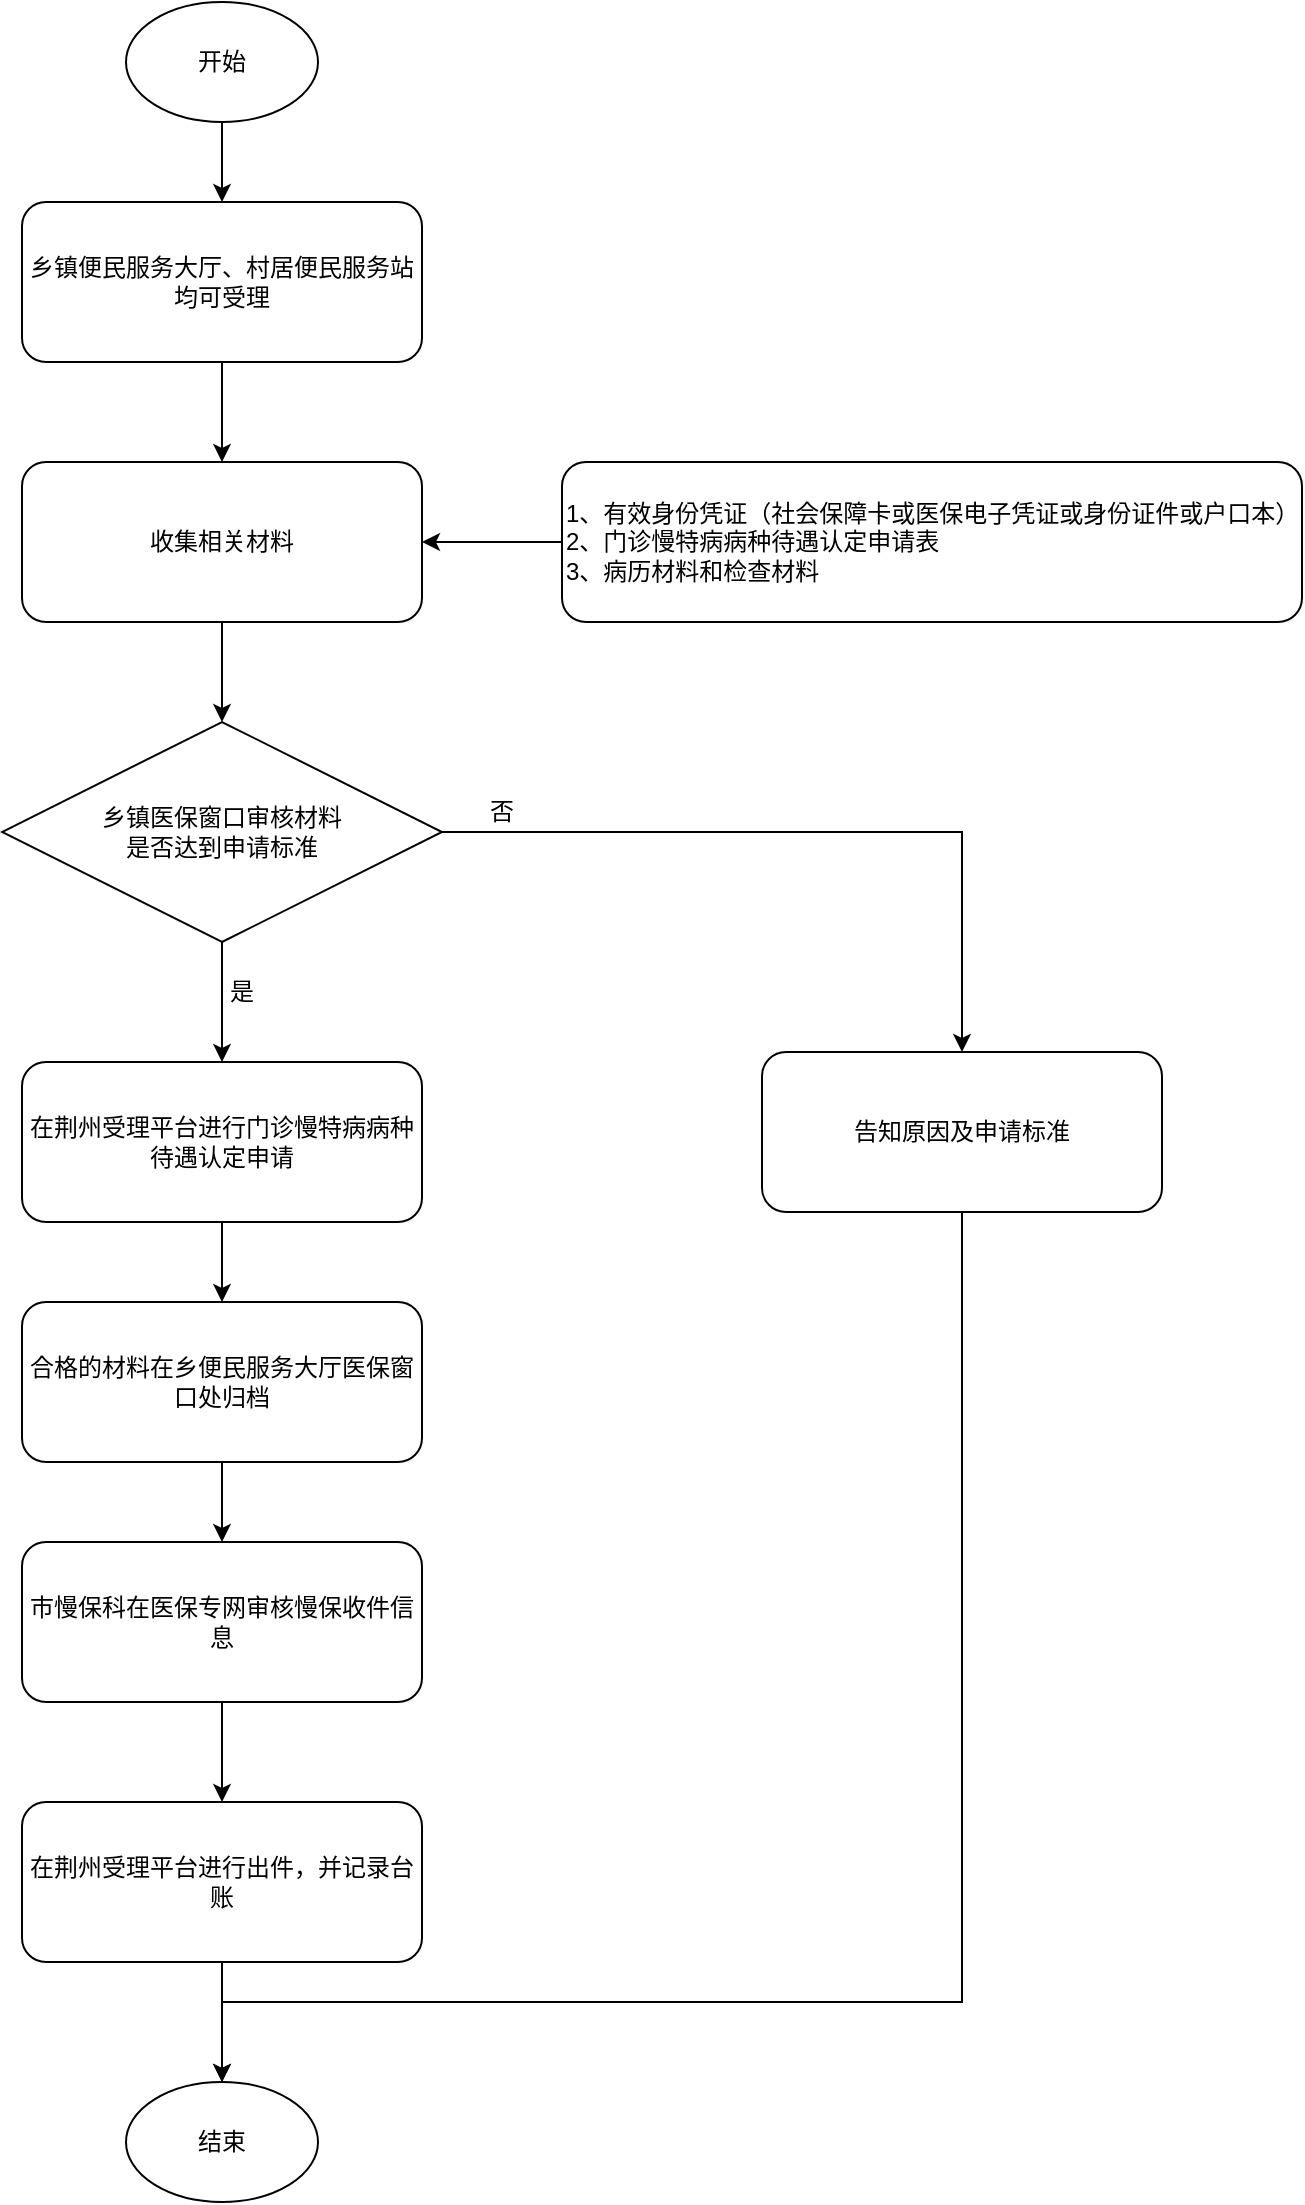 <mxfile version="22.0.8" type="github">
  <diagram name="第 1 页" id="zYQkf0oS7l_Wd5UYFt0w">
    <mxGraphModel dx="2785" dy="1460" grid="1" gridSize="10" guides="1" tooltips="1" connect="1" arrows="1" fold="1" page="1" pageScale="1" pageWidth="827" pageHeight="1169" math="0" shadow="0">
      <root>
        <mxCell id="0" />
        <mxCell id="1" parent="0" />
        <mxCell id="MoBmle4iaVLPQ8r7kCBZ-3" style="edgeStyle=orthogonalEdgeStyle;rounded=0;orthogonalLoop=1;jettySize=auto;html=1;exitX=0.5;exitY=1;exitDx=0;exitDy=0;entryX=0.5;entryY=0;entryDx=0;entryDy=0;" parent="1" source="MoBmle4iaVLPQ8r7kCBZ-1" target="MoBmle4iaVLPQ8r7kCBZ-2" edge="1">
          <mxGeometry relative="1" as="geometry" />
        </mxCell>
        <mxCell id="MoBmle4iaVLPQ8r7kCBZ-1" value="开始" style="ellipse;whiteSpace=wrap;html=1;flipV=1;" parent="1" vertex="1">
          <mxGeometry x="172" y="35" width="96" height="60" as="geometry" />
        </mxCell>
        <mxCell id="MoBmle4iaVLPQ8r7kCBZ-6" style="edgeStyle=orthogonalEdgeStyle;rounded=0;orthogonalLoop=1;jettySize=auto;html=1;exitX=0.5;exitY=1;exitDx=0;exitDy=0;entryX=0.5;entryY=0;entryDx=0;entryDy=0;" parent="1" source="MoBmle4iaVLPQ8r7kCBZ-2" target="MoBmle4iaVLPQ8r7kCBZ-4" edge="1">
          <mxGeometry relative="1" as="geometry" />
        </mxCell>
        <mxCell id="MoBmle4iaVLPQ8r7kCBZ-2" value="乡镇便民服务大厅、村居便民服务站均可受理" style="rounded=1;whiteSpace=wrap;html=1;flipV=1;" parent="1" vertex="1">
          <mxGeometry x="120" y="135" width="200" height="80" as="geometry" />
        </mxCell>
        <mxCell id="MoBmle4iaVLPQ8r7kCBZ-7" style="edgeStyle=orthogonalEdgeStyle;rounded=0;orthogonalLoop=1;jettySize=auto;html=1;exitX=0.5;exitY=1;exitDx=0;exitDy=0;entryX=0.5;entryY=0;entryDx=0;entryDy=0;" parent="1" source="MoBmle4iaVLPQ8r7kCBZ-4" edge="1" target="MoBmle4iaVLPQ8r7kCBZ-10">
          <mxGeometry relative="1" as="geometry">
            <mxPoint x="180" y="335" as="targetPoint" />
          </mxGeometry>
        </mxCell>
        <mxCell id="MoBmle4iaVLPQ8r7kCBZ-4" value="收集相关材料" style="rounded=1;whiteSpace=wrap;html=1;flipV=1;" parent="1" vertex="1">
          <mxGeometry x="120" y="265" width="200" height="80" as="geometry" />
        </mxCell>
        <mxCell id="MoBmle4iaVLPQ8r7kCBZ-9" style="edgeStyle=orthogonalEdgeStyle;rounded=0;orthogonalLoop=1;jettySize=auto;html=1;exitX=0;exitY=0.5;exitDx=0;exitDy=0;entryX=1;entryY=0.5;entryDx=0;entryDy=0;" parent="1" source="MoBmle4iaVLPQ8r7kCBZ-8" target="MoBmle4iaVLPQ8r7kCBZ-4" edge="1">
          <mxGeometry relative="1" as="geometry" />
        </mxCell>
        <mxCell id="MoBmle4iaVLPQ8r7kCBZ-8" value="&lt;div&gt;1、有效身份凭证（社会保障卡或医保电子凭证或身份证件或户口本）&lt;/div&gt;&lt;div&gt;2、门诊慢特病病种待遇认定申请表&lt;/div&gt;&lt;div&gt;3、病历材料和检查材料&lt;/div&gt;" style="rounded=1;whiteSpace=wrap;html=1;align=left;" parent="1" vertex="1">
          <mxGeometry x="390" y="265" width="370" height="80" as="geometry" />
        </mxCell>
        <mxCell id="MoBmle4iaVLPQ8r7kCBZ-12" style="edgeStyle=orthogonalEdgeStyle;rounded=0;orthogonalLoop=1;jettySize=auto;html=1;exitX=0.5;exitY=1;exitDx=0;exitDy=0;" parent="1" source="MoBmle4iaVLPQ8r7kCBZ-10" target="MoBmle4iaVLPQ8r7kCBZ-11" edge="1">
          <mxGeometry relative="1" as="geometry" />
        </mxCell>
        <mxCell id="MoBmle4iaVLPQ8r7kCBZ-27" style="edgeStyle=orthogonalEdgeStyle;rounded=0;orthogonalLoop=1;jettySize=auto;html=1;exitX=1;exitY=0.5;exitDx=0;exitDy=0;entryX=0.5;entryY=0;entryDx=0;entryDy=0;" parent="1" source="MoBmle4iaVLPQ8r7kCBZ-10" target="MoBmle4iaVLPQ8r7kCBZ-16" edge="1">
          <mxGeometry relative="1" as="geometry" />
        </mxCell>
        <mxCell id="MoBmle4iaVLPQ8r7kCBZ-10" value="乡镇医保窗口审核材料&lt;br&gt;是否达到申请标准" style="rhombus;whiteSpace=wrap;html=1;flipV=1;" parent="1" vertex="1">
          <mxGeometry x="110" y="395" width="220" height="110" as="geometry" />
        </mxCell>
        <mxCell id="MoBmle4iaVLPQ8r7kCBZ-22" style="edgeStyle=orthogonalEdgeStyle;rounded=0;orthogonalLoop=1;jettySize=auto;html=1;exitX=0.5;exitY=1;exitDx=0;exitDy=0;entryX=0.5;entryY=0;entryDx=0;entryDy=0;" parent="1" source="MoBmle4iaVLPQ8r7kCBZ-11" target="MoBmle4iaVLPQ8r7kCBZ-21" edge="1">
          <mxGeometry relative="1" as="geometry" />
        </mxCell>
        <mxCell id="MoBmle4iaVLPQ8r7kCBZ-11" value="在荆州受理平台进行门诊慢特病病种待遇认定申请" style="rounded=1;whiteSpace=wrap;html=1;flipV=1;" parent="1" vertex="1">
          <mxGeometry x="120" y="565" width="200" height="80" as="geometry" />
        </mxCell>
        <mxCell id="MoBmle4iaVLPQ8r7kCBZ-15" value="是" style="text;html=1;strokeColor=none;fillColor=none;align=center;verticalAlign=middle;whiteSpace=wrap;rounded=0;" parent="1" vertex="1">
          <mxGeometry x="200" y="515" width="60" height="30" as="geometry" />
        </mxCell>
        <mxCell id="vSB2HKqjgQNLfzRTWTfq-8" style="edgeStyle=orthogonalEdgeStyle;rounded=0;hachureGap=4;orthogonalLoop=1;jettySize=auto;html=1;exitX=0.5;exitY=1;exitDx=0;exitDy=0;entryX=0.5;entryY=0;entryDx=0;entryDy=0;fontFamily=Architects Daughter;fontSource=https%3A%2F%2Ffonts.googleapis.com%2Fcss%3Ffamily%3DArchitects%2BDaughter;fontSize=16;" edge="1" parent="1" source="MoBmle4iaVLPQ8r7kCBZ-16" target="MoBmle4iaVLPQ8r7kCBZ-25">
          <mxGeometry relative="1" as="geometry">
            <Array as="points">
              <mxPoint x="590" y="1035" />
              <mxPoint x="220" y="1035" />
            </Array>
          </mxGeometry>
        </mxCell>
        <mxCell id="MoBmle4iaVLPQ8r7kCBZ-16" value="告知原因及申请标准" style="rounded=1;whiteSpace=wrap;html=1;" parent="1" vertex="1">
          <mxGeometry x="490" y="560" width="200" height="80" as="geometry" />
        </mxCell>
        <mxCell id="MoBmle4iaVLPQ8r7kCBZ-20" value="否" style="text;html=1;strokeColor=none;fillColor=none;align=center;verticalAlign=middle;whiteSpace=wrap;rounded=0;" parent="1" vertex="1">
          <mxGeometry x="330" y="425" width="60" height="30" as="geometry" />
        </mxCell>
        <mxCell id="vSB2HKqjgQNLfzRTWTfq-5" style="edgeStyle=orthogonalEdgeStyle;rounded=0;hachureGap=4;orthogonalLoop=1;jettySize=auto;html=1;exitX=0.5;exitY=1;exitDx=0;exitDy=0;entryX=0.5;entryY=0;entryDx=0;entryDy=0;fontFamily=Architects Daughter;fontSource=https%3A%2F%2Ffonts.googleapis.com%2Fcss%3Ffamily%3DArchitects%2BDaughter;fontSize=16;" edge="1" parent="1" source="MoBmle4iaVLPQ8r7kCBZ-21" target="vSB2HKqjgQNLfzRTWTfq-3">
          <mxGeometry relative="1" as="geometry" />
        </mxCell>
        <mxCell id="MoBmle4iaVLPQ8r7kCBZ-21" value="合格的材料在乡便民服务大厅医保窗口处归档" style="rounded=1;whiteSpace=wrap;html=1;flipV=1;" parent="1" vertex="1">
          <mxGeometry x="120" y="685" width="200" height="80" as="geometry" />
        </mxCell>
        <mxCell id="MoBmle4iaVLPQ8r7kCBZ-25" value="结束" style="ellipse;whiteSpace=wrap;html=1;flipV=1;" parent="1" vertex="1">
          <mxGeometry x="172" y="1075" width="96" height="60" as="geometry" />
        </mxCell>
        <mxCell id="vSB2HKqjgQNLfzRTWTfq-6" style="edgeStyle=orthogonalEdgeStyle;rounded=0;hachureGap=4;orthogonalLoop=1;jettySize=auto;html=1;exitX=0.5;exitY=1;exitDx=0;exitDy=0;entryX=0.5;entryY=0;entryDx=0;entryDy=0;fontFamily=Architects Daughter;fontSource=https%3A%2F%2Ffonts.googleapis.com%2Fcss%3Ffamily%3DArchitects%2BDaughter;fontSize=16;" edge="1" parent="1" source="vSB2HKqjgQNLfzRTWTfq-3" target="vSB2HKqjgQNLfzRTWTfq-4">
          <mxGeometry relative="1" as="geometry" />
        </mxCell>
        <mxCell id="vSB2HKqjgQNLfzRTWTfq-3" value="市慢保科在医保专网审核慢保收件信息" style="rounded=1;whiteSpace=wrap;html=1;flipV=1;" vertex="1" parent="1">
          <mxGeometry x="120" y="805" width="200" height="80" as="geometry" />
        </mxCell>
        <mxCell id="vSB2HKqjgQNLfzRTWTfq-7" style="edgeStyle=orthogonalEdgeStyle;rounded=0;hachureGap=4;orthogonalLoop=1;jettySize=auto;html=1;exitX=0.5;exitY=1;exitDx=0;exitDy=0;entryX=0.5;entryY=0;entryDx=0;entryDy=0;fontFamily=Architects Daughter;fontSource=https%3A%2F%2Ffonts.googleapis.com%2Fcss%3Ffamily%3DArchitects%2BDaughter;fontSize=16;" edge="1" parent="1" source="vSB2HKqjgQNLfzRTWTfq-4" target="MoBmle4iaVLPQ8r7kCBZ-25">
          <mxGeometry relative="1" as="geometry" />
        </mxCell>
        <mxCell id="vSB2HKqjgQNLfzRTWTfq-4" value="在荆州受理平台进行出件，并记录台账" style="rounded=1;whiteSpace=wrap;html=1;flipV=1;" vertex="1" parent="1">
          <mxGeometry x="120" y="935" width="200" height="80" as="geometry" />
        </mxCell>
      </root>
    </mxGraphModel>
  </diagram>
</mxfile>
